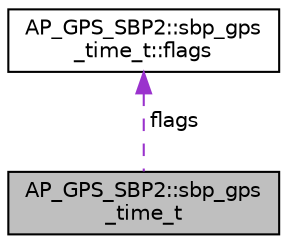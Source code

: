 digraph "AP_GPS_SBP2::sbp_gps_time_t"
{
 // INTERACTIVE_SVG=YES
  edge [fontname="Helvetica",fontsize="10",labelfontname="Helvetica",labelfontsize="10"];
  node [fontname="Helvetica",fontsize="10",shape=record];
  Node1 [label="AP_GPS_SBP2::sbp_gps\l_time_t",height=0.2,width=0.4,color="black", fillcolor="grey75", style="filled", fontcolor="black"];
  Node2 -> Node1 [dir="back",color="darkorchid3",fontsize="10",style="dashed",label=" flags" ,fontname="Helvetica"];
  Node2 [label="AP_GPS_SBP2::sbp_gps\l_time_t::flags",height=0.2,width=0.4,color="black", fillcolor="white", style="filled",URL="$structAP__GPS__SBP2_1_1sbp__gps__time__t_1_1flags.html"];
}
